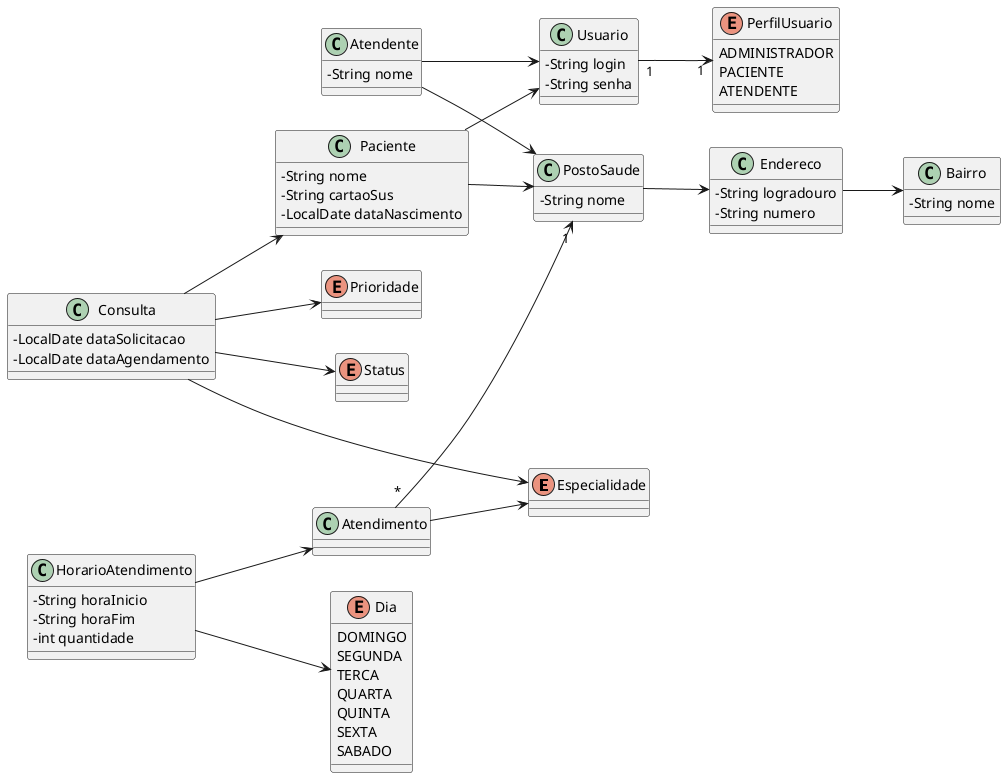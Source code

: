 @startuml

left to right direction
skinparam classAttributeIconSize 0

enum Especialidade {
}

enum Prioridade {
}

enum Status {
}

enum Dia {
  DOMINGO
  SEGUNDA
  TERCA
  QUARTA
  QUINTA
  SEXTA
  SABADO
}

enum PerfilUsuario {
  ADMINISTRADOR
  PACIENTE
  ATENDENTE
}

class Usuario {
  -String login
  -String senha
}

class Paciente {
  -String nome
  -String cartaoSus
  -LocalDate dataNascimento 
}

class Endereco {
  -String logradouro
  -String numero
}

class Bairro {
  -String nome
}

class Atendente {
  -String nome
}

class PostoSaude {
  -String nome
}

class Consulta {
  -LocalDate dataSolicitacao
  -LocalDate dataAgendamento
}

class Atendimento {
}

class HorarioAtendimento {
  -String horaInicio
  -String horaFim
  -int quantidade
}

Consulta --> Especialidade
Consulta --> Prioridade
Consulta --> Status
Consulta --> Paciente

Paciente --> PostoSaude
Paciente --> Usuario



Atendente --> PostoSaude
Atendente --> Usuario
Usuario "1" --> "1" PerfilUsuario

PostoSaude --> Endereco

Endereco --> Bairro

Atendimento --> Especialidade
Atendimento "*" --> "1" PostoSaude

HorarioAtendimento --> Dia
HorarioAtendimento --> Atendimento

@enduml
